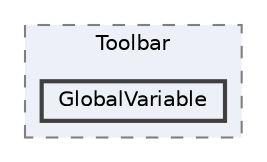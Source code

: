digraph "Web/Modules/EleWise.ELMA.BusinessRules.Web/Components/Toolbar/GlobalVariable"
{
 // LATEX_PDF_SIZE
  bgcolor="transparent";
  edge [fontname=Helvetica,fontsize=10,labelfontname=Helvetica,labelfontsize=10];
  node [fontname=Helvetica,fontsize=10,shape=box,height=0.2,width=0.4];
  compound=true
  subgraph clusterdir_e4317b014122b5cab96909219f7cdda1 {
    graph [ bgcolor="#edf0f7", pencolor="grey50", label="Toolbar", fontname=Helvetica,fontsize=10 style="filled,dashed", URL="dir_e4317b014122b5cab96909219f7cdda1.html",tooltip=""]
  dir_1e5ac44e07fcb0ee83a7a4d151538b25 [label="GlobalVariable", fillcolor="#edf0f7", color="grey25", style="filled,bold", URL="dir_1e5ac44e07fcb0ee83a7a4d151538b25.html",tooltip=""];
  }
}
